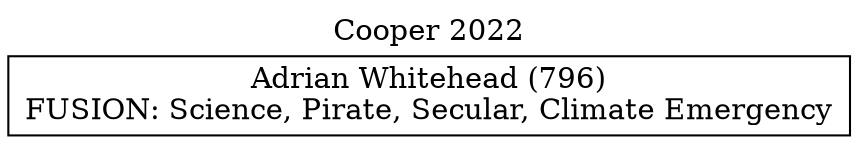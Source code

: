 // House preference flow
digraph "Adrian Whitehead (796)_Cooper_2022" {
	graph [label="Cooper 2022" labelloc=t mclimit=10]
	node [shape=box]
	"Adrian Whitehead (796)" [label="Adrian Whitehead (796)
FUSION: Science, Pirate, Secular, Climate Emergency"]
}
